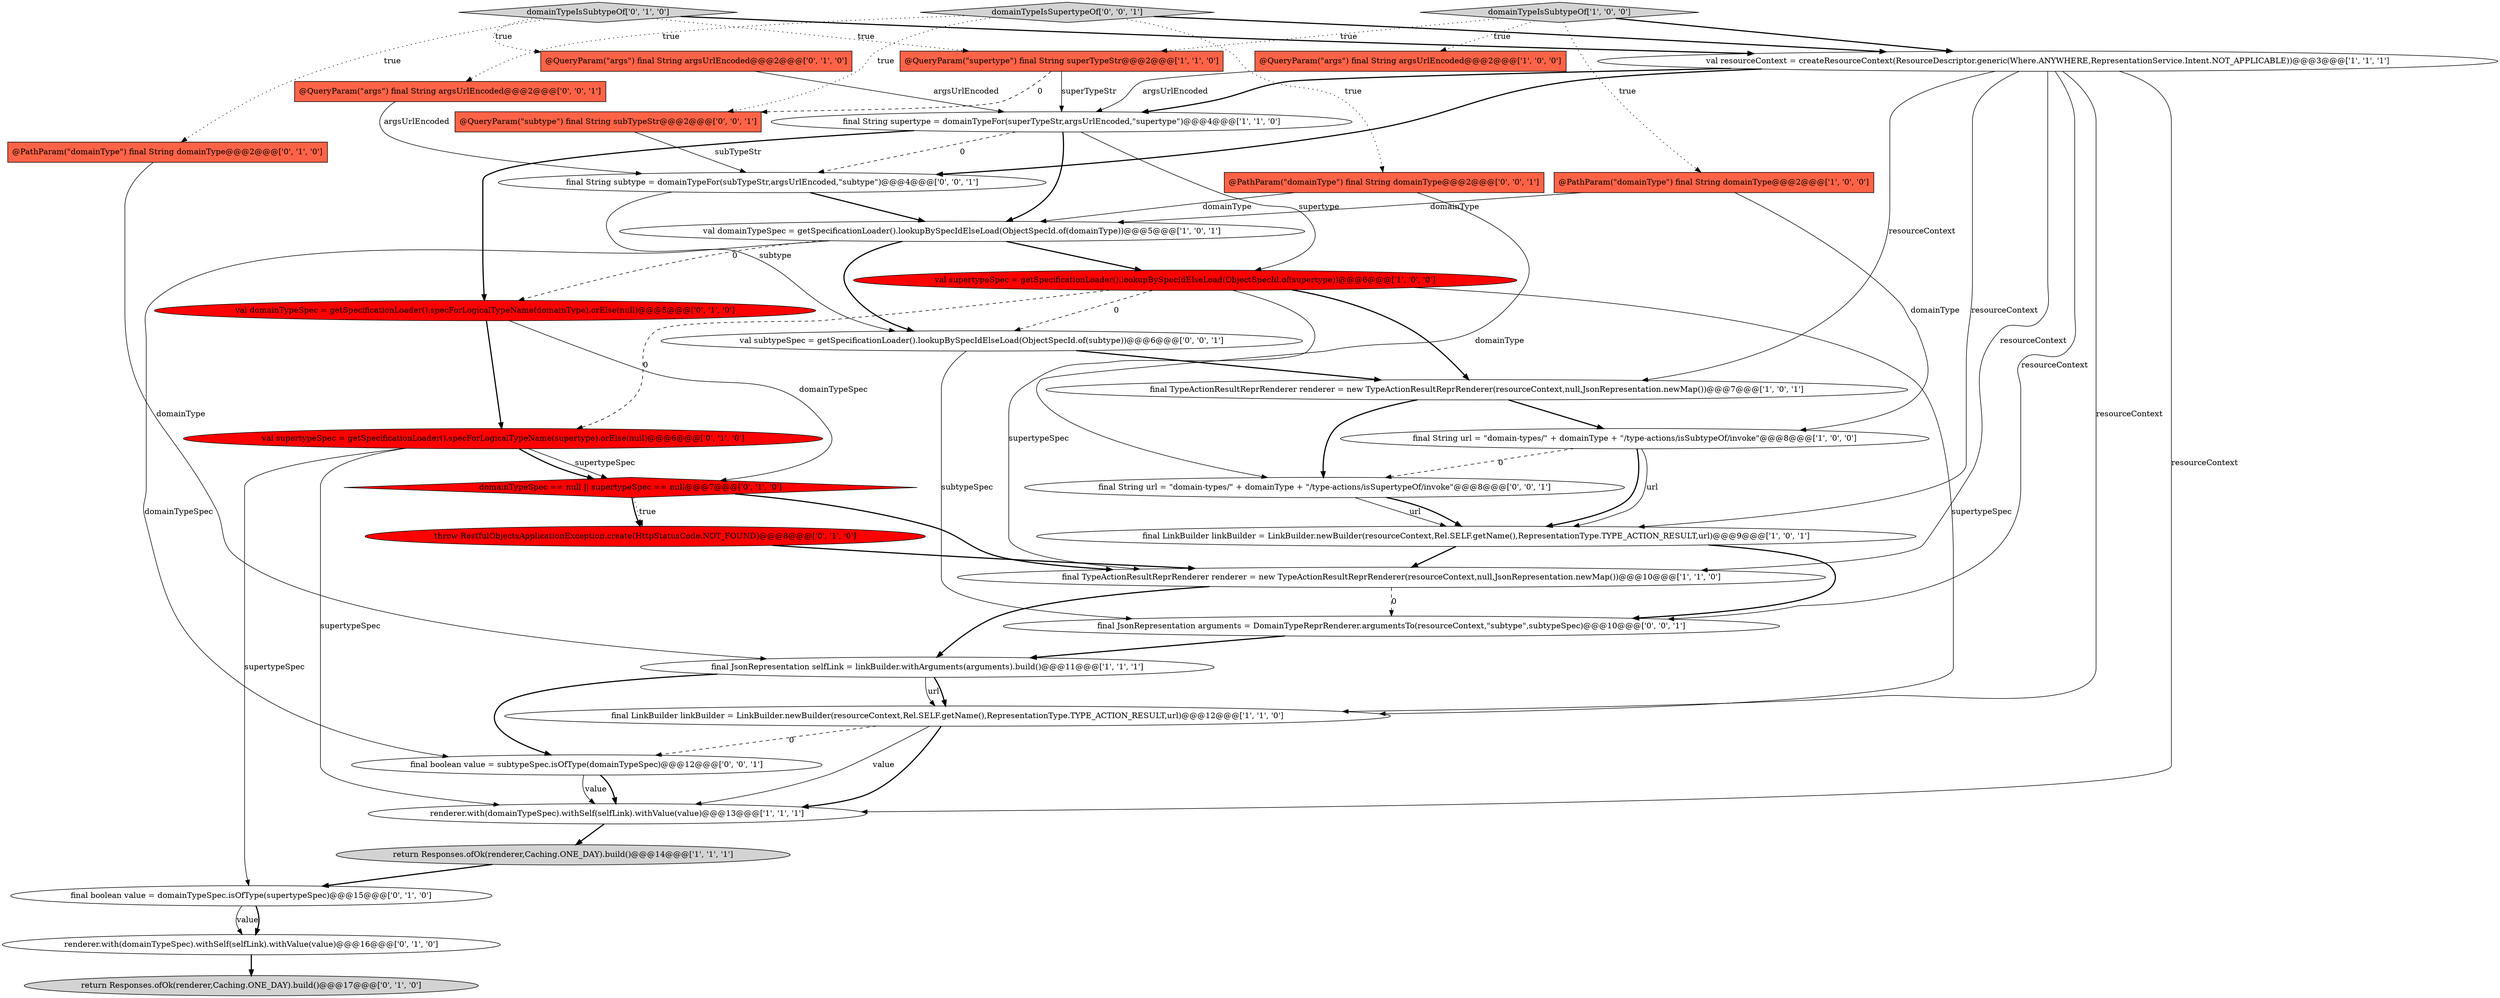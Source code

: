 digraph {
1 [style = filled, label = "val domainTypeSpec = getSpecificationLoader().lookupBySpecIdElseLoad(ObjectSpecId.of(domainType))@@@5@@@['1', '0', '1']", fillcolor = white, shape = ellipse image = "AAA0AAABBB1BBB"];
0 [style = filled, label = "@QueryParam(\"args\") final String argsUrlEncoded@@@2@@@['1', '0', '0']", fillcolor = tomato, shape = box image = "AAA0AAABBB1BBB"];
3 [style = filled, label = "final LinkBuilder linkBuilder = LinkBuilder.newBuilder(resourceContext,Rel.SELF.getName(),RepresentationType.TYPE_ACTION_RESULT,url)@@@9@@@['1', '0', '1']", fillcolor = white, shape = ellipse image = "AAA0AAABBB1BBB"];
18 [style = filled, label = "domainTypeIsSubtypeOf['0', '1', '0']", fillcolor = lightgray, shape = diamond image = "AAA0AAABBB2BBB"];
27 [style = filled, label = "val subtypeSpec = getSpecificationLoader().lookupBySpecIdElseLoad(ObjectSpecId.of(subtype))@@@6@@@['0', '0', '1']", fillcolor = white, shape = ellipse image = "AAA0AAABBB3BBB"];
12 [style = filled, label = "final JsonRepresentation selfLink = linkBuilder.withArguments(arguments).build()@@@11@@@['1', '1', '1']", fillcolor = white, shape = ellipse image = "AAA0AAABBB1BBB"];
26 [style = filled, label = "final boolean value = subtypeSpec.isOfType(domainTypeSpec)@@@12@@@['0', '0', '1']", fillcolor = white, shape = ellipse image = "AAA0AAABBB3BBB"];
7 [style = filled, label = "return Responses.ofOk(renderer,Caching.ONE_DAY).build()@@@14@@@['1', '1', '1']", fillcolor = lightgray, shape = ellipse image = "AAA0AAABBB1BBB"];
13 [style = filled, label = "val supertypeSpec = getSpecificationLoader().lookupBySpecIdElseLoad(ObjectSpecId.of(supertype))@@@6@@@['1', '0', '0']", fillcolor = red, shape = ellipse image = "AAA1AAABBB1BBB"];
17 [style = filled, label = "@PathParam(\"domainType\") final String domainType@@@2@@@['0', '1', '0']", fillcolor = tomato, shape = box image = "AAA0AAABBB2BBB"];
6 [style = filled, label = "final TypeActionResultReprRenderer renderer = new TypeActionResultReprRenderer(resourceContext,null,JsonRepresentation.newMap())@@@10@@@['1', '1', '0']", fillcolor = white, shape = ellipse image = "AAA0AAABBB1BBB"];
21 [style = filled, label = "val supertypeSpec = getSpecificationLoader().specForLogicalTypeName(supertype).orElse(null)@@@6@@@['0', '1', '0']", fillcolor = red, shape = ellipse image = "AAA1AAABBB2BBB"];
30 [style = filled, label = "@QueryParam(\"args\") final String argsUrlEncoded@@@2@@@['0', '0', '1']", fillcolor = tomato, shape = box image = "AAA0AAABBB3BBB"];
29 [style = filled, label = "domainTypeIsSupertypeOf['0', '0', '1']", fillcolor = lightgray, shape = diamond image = "AAA0AAABBB3BBB"];
19 [style = filled, label = "throw RestfulObjectsApplicationException.create(HttpStatusCode.NOT_FOUND)@@@8@@@['0', '1', '0']", fillcolor = red, shape = ellipse image = "AAA1AAABBB2BBB"];
31 [style = filled, label = "final String subtype = domainTypeFor(subTypeStr,argsUrlEncoded,\"subtype\")@@@4@@@['0', '0', '1']", fillcolor = white, shape = ellipse image = "AAA0AAABBB3BBB"];
14 [style = filled, label = "final String supertype = domainTypeFor(superTypeStr,argsUrlEncoded,\"supertype\")@@@4@@@['1', '1', '0']", fillcolor = white, shape = ellipse image = "AAA0AAABBB1BBB"];
28 [style = filled, label = "final String url = \"domain-types/\" + domainType + \"/type-actions/isSupertypeOf/invoke\"@@@8@@@['0', '0', '1']", fillcolor = white, shape = ellipse image = "AAA0AAABBB3BBB"];
20 [style = filled, label = "renderer.with(domainTypeSpec).withSelf(selfLink).withValue(value)@@@16@@@['0', '1', '0']", fillcolor = white, shape = ellipse image = "AAA0AAABBB2BBB"];
24 [style = filled, label = "return Responses.ofOk(renderer,Caching.ONE_DAY).build()@@@17@@@['0', '1', '0']", fillcolor = lightgray, shape = ellipse image = "AAA0AAABBB2BBB"];
8 [style = filled, label = "val resourceContext = createResourceContext(ResourceDescriptor.generic(Where.ANYWHERE,RepresentationService.Intent.NOT_APPLICABLE))@@@3@@@['1', '1', '1']", fillcolor = white, shape = ellipse image = "AAA0AAABBB1BBB"];
10 [style = filled, label = "@QueryParam(\"supertype\") final String superTypeStr@@@2@@@['1', '1', '0']", fillcolor = tomato, shape = box image = "AAA0AAABBB1BBB"];
33 [style = filled, label = "@QueryParam(\"subtype\") final String subTypeStr@@@2@@@['0', '0', '1']", fillcolor = tomato, shape = box image = "AAA0AAABBB3BBB"];
5 [style = filled, label = "final TypeActionResultReprRenderer renderer = new TypeActionResultReprRenderer(resourceContext,null,JsonRepresentation.newMap())@@@7@@@['1', '0', '1']", fillcolor = white, shape = ellipse image = "AAA0AAABBB1BBB"];
32 [style = filled, label = "@PathParam(\"domainType\") final String domainType@@@2@@@['0', '0', '1']", fillcolor = tomato, shape = box image = "AAA0AAABBB3BBB"];
11 [style = filled, label = "renderer.with(domainTypeSpec).withSelf(selfLink).withValue(value)@@@13@@@['1', '1', '1']", fillcolor = white, shape = ellipse image = "AAA0AAABBB1BBB"];
15 [style = filled, label = "final LinkBuilder linkBuilder = LinkBuilder.newBuilder(resourceContext,Rel.SELF.getName(),RepresentationType.TYPE_ACTION_RESULT,url)@@@12@@@['1', '1', '0']", fillcolor = white, shape = ellipse image = "AAA0AAABBB1BBB"];
4 [style = filled, label = "final String url = \"domain-types/\" + domainType + \"/type-actions/isSubtypeOf/invoke\"@@@8@@@['1', '0', '0']", fillcolor = white, shape = ellipse image = "AAA0AAABBB1BBB"];
34 [style = filled, label = "final JsonRepresentation arguments = DomainTypeReprRenderer.argumentsTo(resourceContext,\"subtype\",subtypeSpec)@@@10@@@['0', '0', '1']", fillcolor = white, shape = ellipse image = "AAA0AAABBB3BBB"];
25 [style = filled, label = "@QueryParam(\"args\") final String argsUrlEncoded@@@2@@@['0', '1', '0']", fillcolor = tomato, shape = box image = "AAA0AAABBB2BBB"];
22 [style = filled, label = "domainTypeSpec == null || supertypeSpec == null@@@7@@@['0', '1', '0']", fillcolor = red, shape = diamond image = "AAA1AAABBB2BBB"];
16 [style = filled, label = "final boolean value = domainTypeSpec.isOfType(supertypeSpec)@@@15@@@['0', '1', '0']", fillcolor = white, shape = ellipse image = "AAA0AAABBB2BBB"];
2 [style = filled, label = "@PathParam(\"domainType\") final String domainType@@@2@@@['1', '0', '0']", fillcolor = tomato, shape = box image = "AAA0AAABBB1BBB"];
9 [style = filled, label = "domainTypeIsSubtypeOf['1', '0', '0']", fillcolor = lightgray, shape = diamond image = "AAA0AAABBB1BBB"];
23 [style = filled, label = "val domainTypeSpec = getSpecificationLoader().specForLogicalTypeName(domainType).orElse(null)@@@5@@@['0', '1', '0']", fillcolor = red, shape = ellipse image = "AAA1AAABBB2BBB"];
14->31 [style = dashed, label="0"];
4->3 [style = bold, label=""];
29->8 [style = bold, label=""];
14->13 [style = solid, label="supertype"];
9->0 [style = dotted, label="true"];
22->19 [style = dotted, label="true"];
18->25 [style = dotted, label="true"];
8->31 [style = bold, label=""];
30->31 [style = solid, label="argsUrlEncoded"];
12->15 [style = solid, label="url"];
22->19 [style = bold, label=""];
8->11 [style = solid, label="resourceContext"];
8->6 [style = solid, label="resourceContext"];
31->27 [style = solid, label="subtype"];
32->1 [style = solid, label="domainType"];
1->26 [style = solid, label="domainTypeSpec"];
12->15 [style = bold, label=""];
1->27 [style = bold, label=""];
8->34 [style = solid, label="resourceContext"];
8->14 [style = bold, label=""];
3->6 [style = bold, label=""];
10->33 [style = dashed, label="0"];
32->28 [style = solid, label="domainType"];
31->1 [style = bold, label=""];
12->26 [style = bold, label=""];
6->34 [style = dashed, label="0"];
16->20 [style = solid, label="value"];
5->28 [style = bold, label=""];
9->8 [style = bold, label=""];
19->6 [style = bold, label=""];
10->14 [style = solid, label="superTypeStr"];
34->12 [style = bold, label=""];
1->13 [style = bold, label=""];
26->11 [style = bold, label=""];
14->1 [style = bold, label=""];
4->28 [style = dashed, label="0"];
8->3 [style = solid, label="resourceContext"];
3->34 [style = bold, label=""];
18->10 [style = dotted, label="true"];
8->5 [style = solid, label="resourceContext"];
8->15 [style = solid, label="resourceContext"];
21->22 [style = solid, label="supertypeSpec"];
13->15 [style = solid, label="supertypeSpec"];
21->11 [style = solid, label="supertypeSpec"];
28->3 [style = solid, label="url"];
2->1 [style = solid, label="domainType"];
15->11 [style = bold, label=""];
14->23 [style = bold, label=""];
23->21 [style = bold, label=""];
13->21 [style = dashed, label="0"];
17->12 [style = solid, label="domainType"];
15->11 [style = solid, label="value"];
21->22 [style = bold, label=""];
13->27 [style = dashed, label="0"];
9->2 [style = dotted, label="true"];
21->16 [style = solid, label="supertypeSpec"];
27->34 [style = solid, label="subtypeSpec"];
5->4 [style = bold, label=""];
11->7 [style = bold, label=""];
7->16 [style = bold, label=""];
29->30 [style = dotted, label="true"];
13->5 [style = bold, label=""];
15->26 [style = dashed, label="0"];
2->4 [style = solid, label="domainType"];
29->33 [style = dotted, label="true"];
26->11 [style = solid, label="value"];
0->14 [style = solid, label="argsUrlEncoded"];
4->3 [style = solid, label="url"];
18->8 [style = bold, label=""];
27->5 [style = bold, label=""];
28->3 [style = bold, label=""];
18->17 [style = dotted, label="true"];
13->6 [style = solid, label="supertypeSpec"];
20->24 [style = bold, label=""];
16->20 [style = bold, label=""];
9->10 [style = dotted, label="true"];
1->23 [style = dashed, label="0"];
29->32 [style = dotted, label="true"];
25->14 [style = solid, label="argsUrlEncoded"];
33->31 [style = solid, label="subTypeStr"];
22->6 [style = bold, label=""];
23->22 [style = solid, label="domainTypeSpec"];
6->12 [style = bold, label=""];
}
